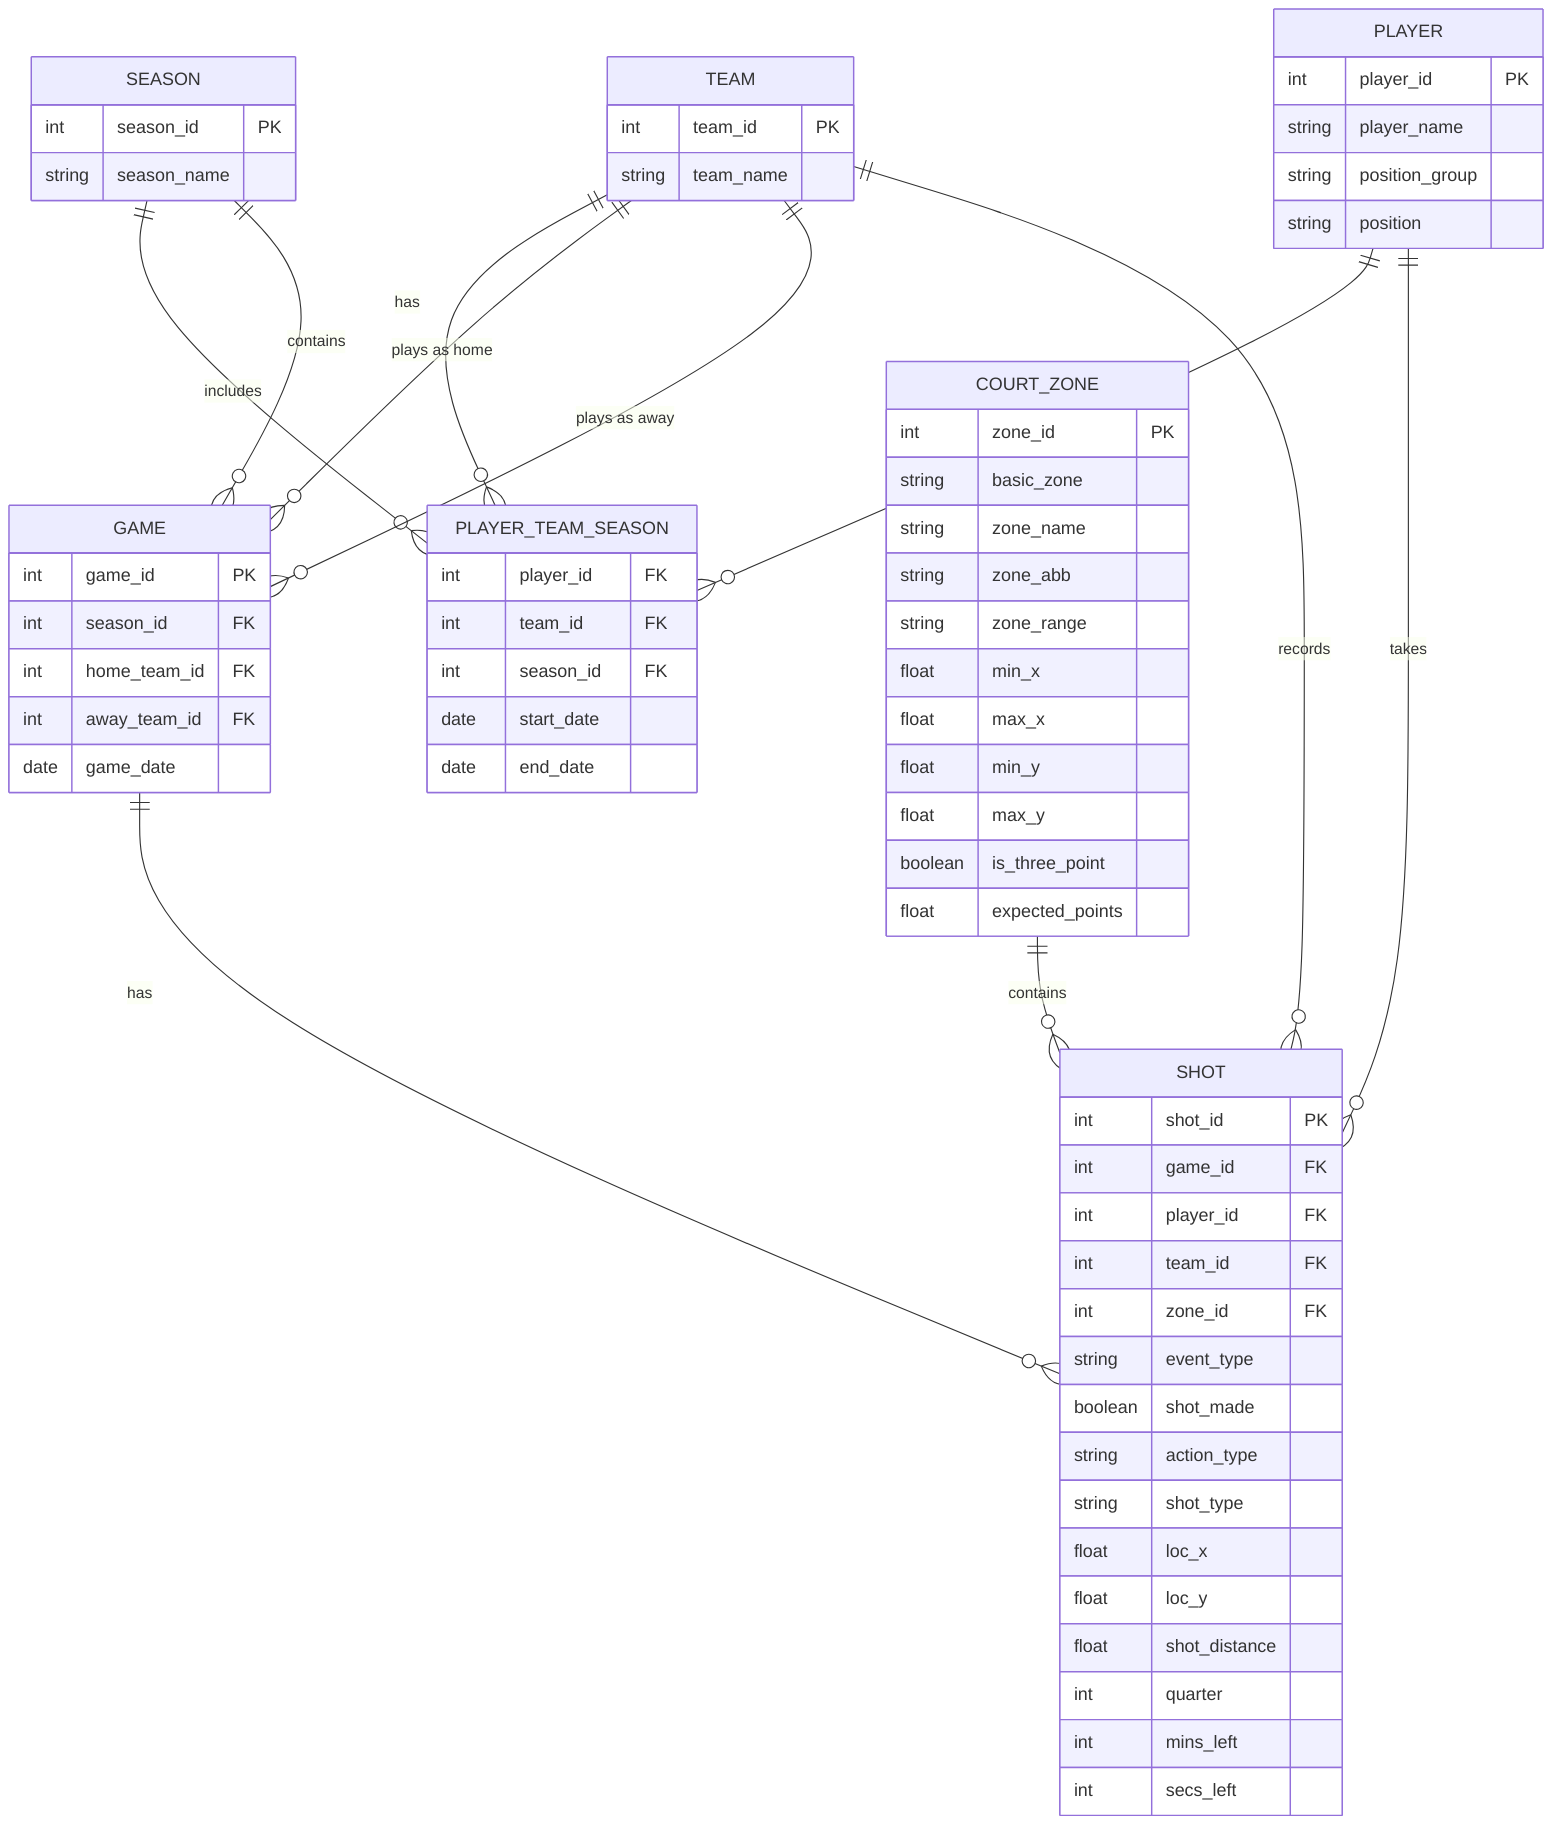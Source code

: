 erDiagram
    PLAYER {
        int player_id PK
        string player_name
        string position_group
        string position
    }

    TEAM {
        int team_id PK
        string team_name
    }

    SEASON {
        int season_id PK
        string season_name
    }

    GAME {
        int game_id PK
        int season_id FK
        int home_team_id FK
        int away_team_id FK
        date game_date
    }

    PLAYER_TEAM_SEASON {
        int player_id FK
        int team_id FK
        int season_id FK
        date start_date
        date end_date
    }

    COURT_ZONE {
        int zone_id PK
        string basic_zone
        string zone_name
        string zone_abb
        string zone_range
        float min_x
        float max_x
        float min_y
        float max_y
        boolean is_three_point
        float expected_points
    }

    SHOT {
        int shot_id PK
        int game_id FK
        int player_id FK
        int team_id FK
        int zone_id FK
        string event_type
        boolean shot_made
        string action_type
        string shot_type
        float loc_x
        float loc_y
        float shot_distance
        int quarter
        int mins_left
        int secs_left
    }

    PLAYER ||--o{ PLAYER_TEAM_SEASON : "plays for"
    TEAM ||--o{ PLAYER_TEAM_SEASON : "has"
    SEASON ||--o{ PLAYER_TEAM_SEASON : "includes"
    
    SEASON ||--o{ GAME : "contains"
    TEAM ||--o{ GAME : "plays as home"
    TEAM ||--o{ GAME : "plays as away"
    
    GAME ||--o{ SHOT : "has"
    PLAYER ||--o{ SHOT : "takes"
    TEAM ||--o{ SHOT : "records"
    COURT_ZONE ||--o{ SHOT : "contains"